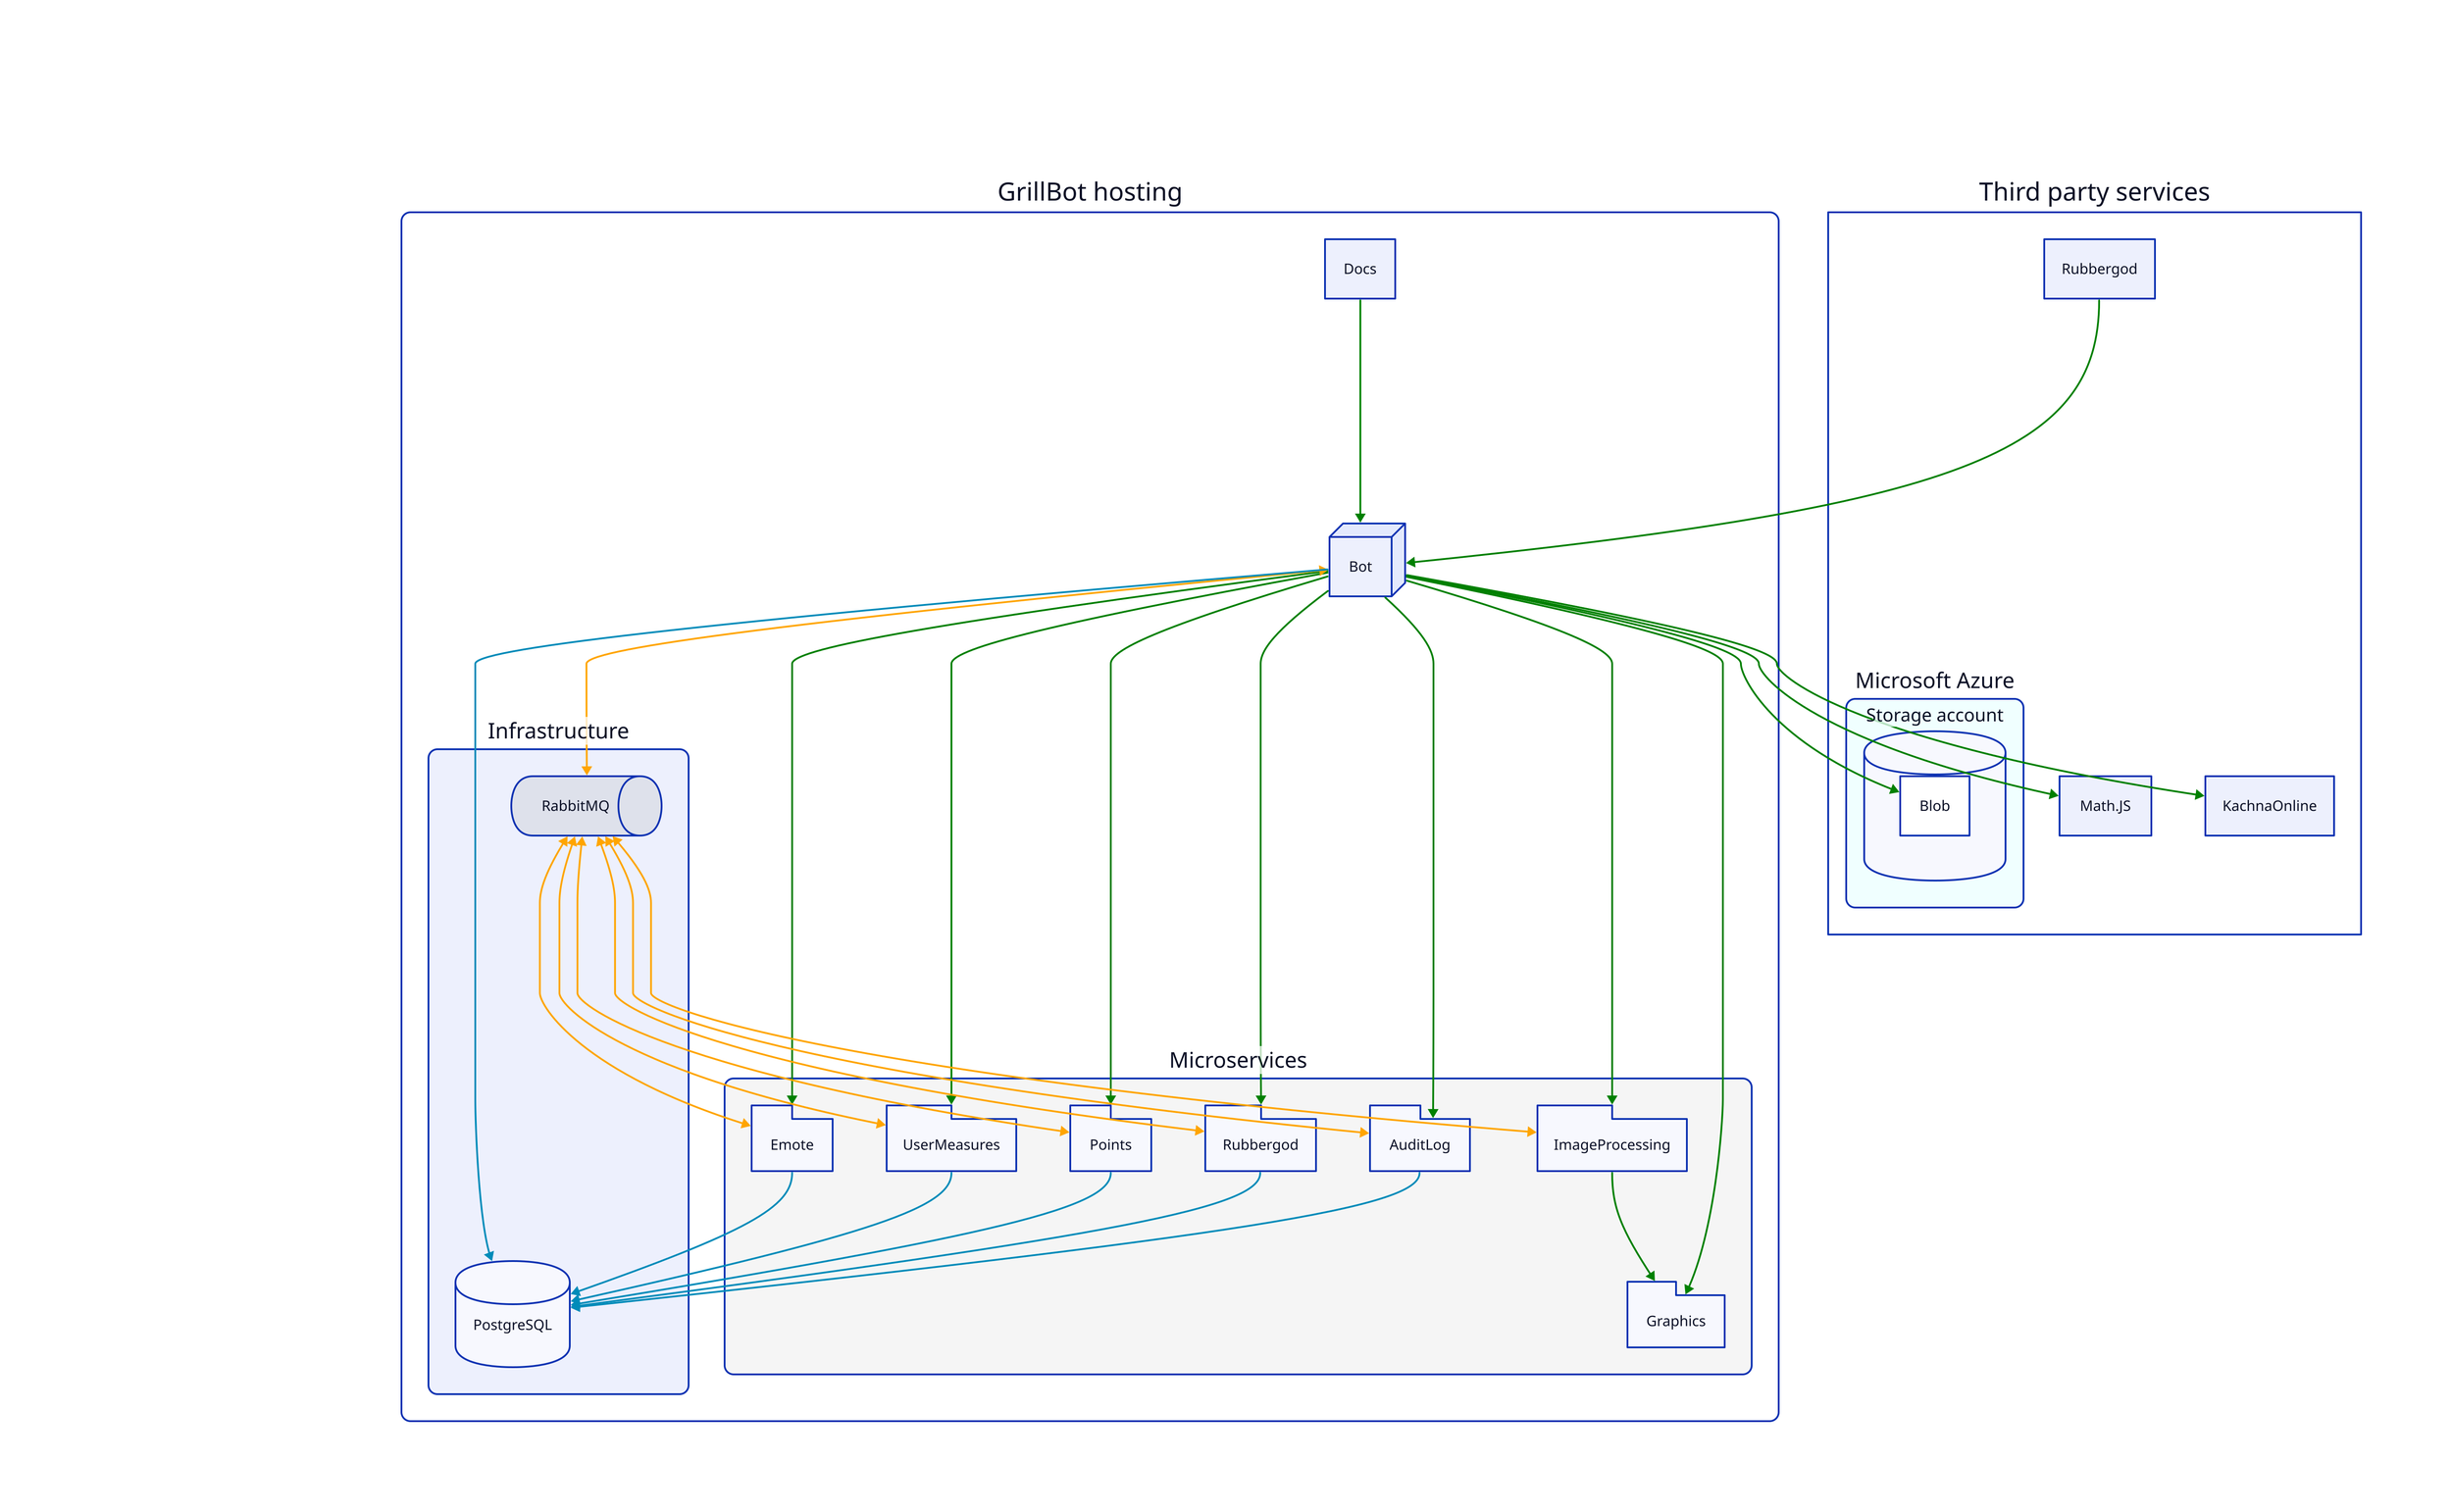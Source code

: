 vars: {
  d2-config: {
    layout-engine: elk
  }
}

# Legend
legend: |md
  # Legenda
  ## Barva spojů
  - Oranžová: RabbitMQ komunikace
  - Modrá: Databázové komunikace
  - Zelená: HTTP

  ## Barva boxů
  - Transparentní: Zóny (Servery, hostingy)
  - Modrá: Infrastrukturní (DB, ...)
  - Šedá: Mikroslužby
  - Azurová: Microsoft Azure
|

classes: {
  postgres_relation: {
    style: {
      stroke: "#008bb9"
    }
  }

  http_relation: {
    style: {
      stroke: green
    }
  }

  rabbit_relation: {
    style: {
      stroke: orange
    }
  }
}

# Definitions
GrillBot.Infrastructure: {
  style: {border-radius: 10}

  PostgreSQL: {shape: cylinder}
  RabbitMQ: {shape: queue}
}

GrillBot: {
  label: GrillBot hosting

  style: {
    fill: transparent
    border-radius: 10
  }

  Bot: {
    style: {3d: true}
  }

  Microservices: {
    style: {
      fill: whitesmoke
      border-radius: 10
    }

    Points: {shape: package}
    Rubbergod: {shape: package}
    Graphics: {shape: package}
    ImageProcessing: {shape: package}
    AuditLog: {shape: package}
    UserMeasures: {shape: package}
    Emote: {shape: package}
  }
}

ThirdParty: {
  label: Third party services
  style: {fill: transparent}

  Azure: {
    label: Microsoft Azure
    style: {border-radius: 10}

    style: {
      fill: azure
      border-radius: 10
    }
  }

  Azure.StorageAccount: {
    label: Storage account
    shape: cylinder
  }
}

# Third party external services communication (Bot -> Service)
GrillBot.Bot -> ThirdParty.Math\.JS: {class: http_relation}
GrillBot.Bot -> ThirdParty.KachnaOnline: {class: http_relation}
GrillBot.Bot -> ThirdParty.Azure.StorageAccount.Blob: {class: http_relation}

# Third party external services communication (Service -> Bot)
ThirdParty.Rubbergod -> GrillBot.Bot: {class: http_relation}

# Internal communication (Service -> Bot)
GrillBot.Docs -> GrillBot.Bot: {class: http_relation}

# Internal communication (Bot -> Service)
GrillBot.Bot -> GrillBot.Microservices.Graphics: {class: http_relation}
GrillBot.Bot -> GrillBot.Microservices.Rubbergod: {class: http_relation}
GrillBot.Bot -> GrillBot.Microservices.Points: {class: http_relation}
GrillBot.Bot -> GrillBot.Microservices.ImageProcessing: {class: http_relation}
GrillBot.Bot -> GrillBot.Microservices.AuditLog: {class: http_relation}
GrillBot.Bot -> GrillBot.Microservices.UserMeasures: {class: http_relation}
GrillBot.Bot -> GrillBot.Microservices.Emote: {class: http_relation}

# Internal communication (Service -> Service)
GrillBot.Microservices.ImageProcessing -> GrillBot.Microservices.Graphics: {class: http_relation}

# RabbitMQ communication
GrillBot.Bot <-> GrillBot.Infrastructure.RabbitMQ: {class: rabbit_relation}
GrillBot.Infrastructure.RabbitMQ <-> GrillBot.Microservices.Points: {class: rabbit_relation}
GrillBot.Infrastructure.RabbitMQ <-> GrillBot.Microservices.UserMeasures: {class: rabbit_relation}
GrillBot.Infrastructure.RabbitMQ <-> GrillBot.Microservices.AuditLog: {class: rabbit_relation}
GrillBot.Infrastructure.RabbitMQ <-> GrillBot.Microservices.Emote: {class: rabbit_relation}
GrillBot.Infrastructure.RabbitMQ <-> GrillBot.Microservices.Rubbergod: {class: rabbit_relation}
GrillBot.Infrastructure.RabbitMQ <-> GrillBot.Microservices.ImageProcessing: {class: rabbit_relation}

# Database communication
GrillBot.Bot -> GrillBot.Infrastructure.PostgreSQL: {class: postgres_relation}
GrillBot.Microservices.AuditLog -> GrillBot.Infrastructure.PostgreSQL: {class: postgres_relation}
GrillBot.Microservices.Rubbergod -> GrillBot.Infrastructure.PostgreSQL: {class: postgres_relation}
GrillBot.Microservices.Points -> GrillBot.Infrastructure.PostgreSQL: {class: postgres_relation}
GrillBot.Microservices.UserMeasures -> GrillBot.Infrastructure.PostgreSQL: {class: postgres_relation}
GrillBot.Microservices.Emote -> GrillBot.Infrastructure.PostgreSQL: {class: postgres_relation}
